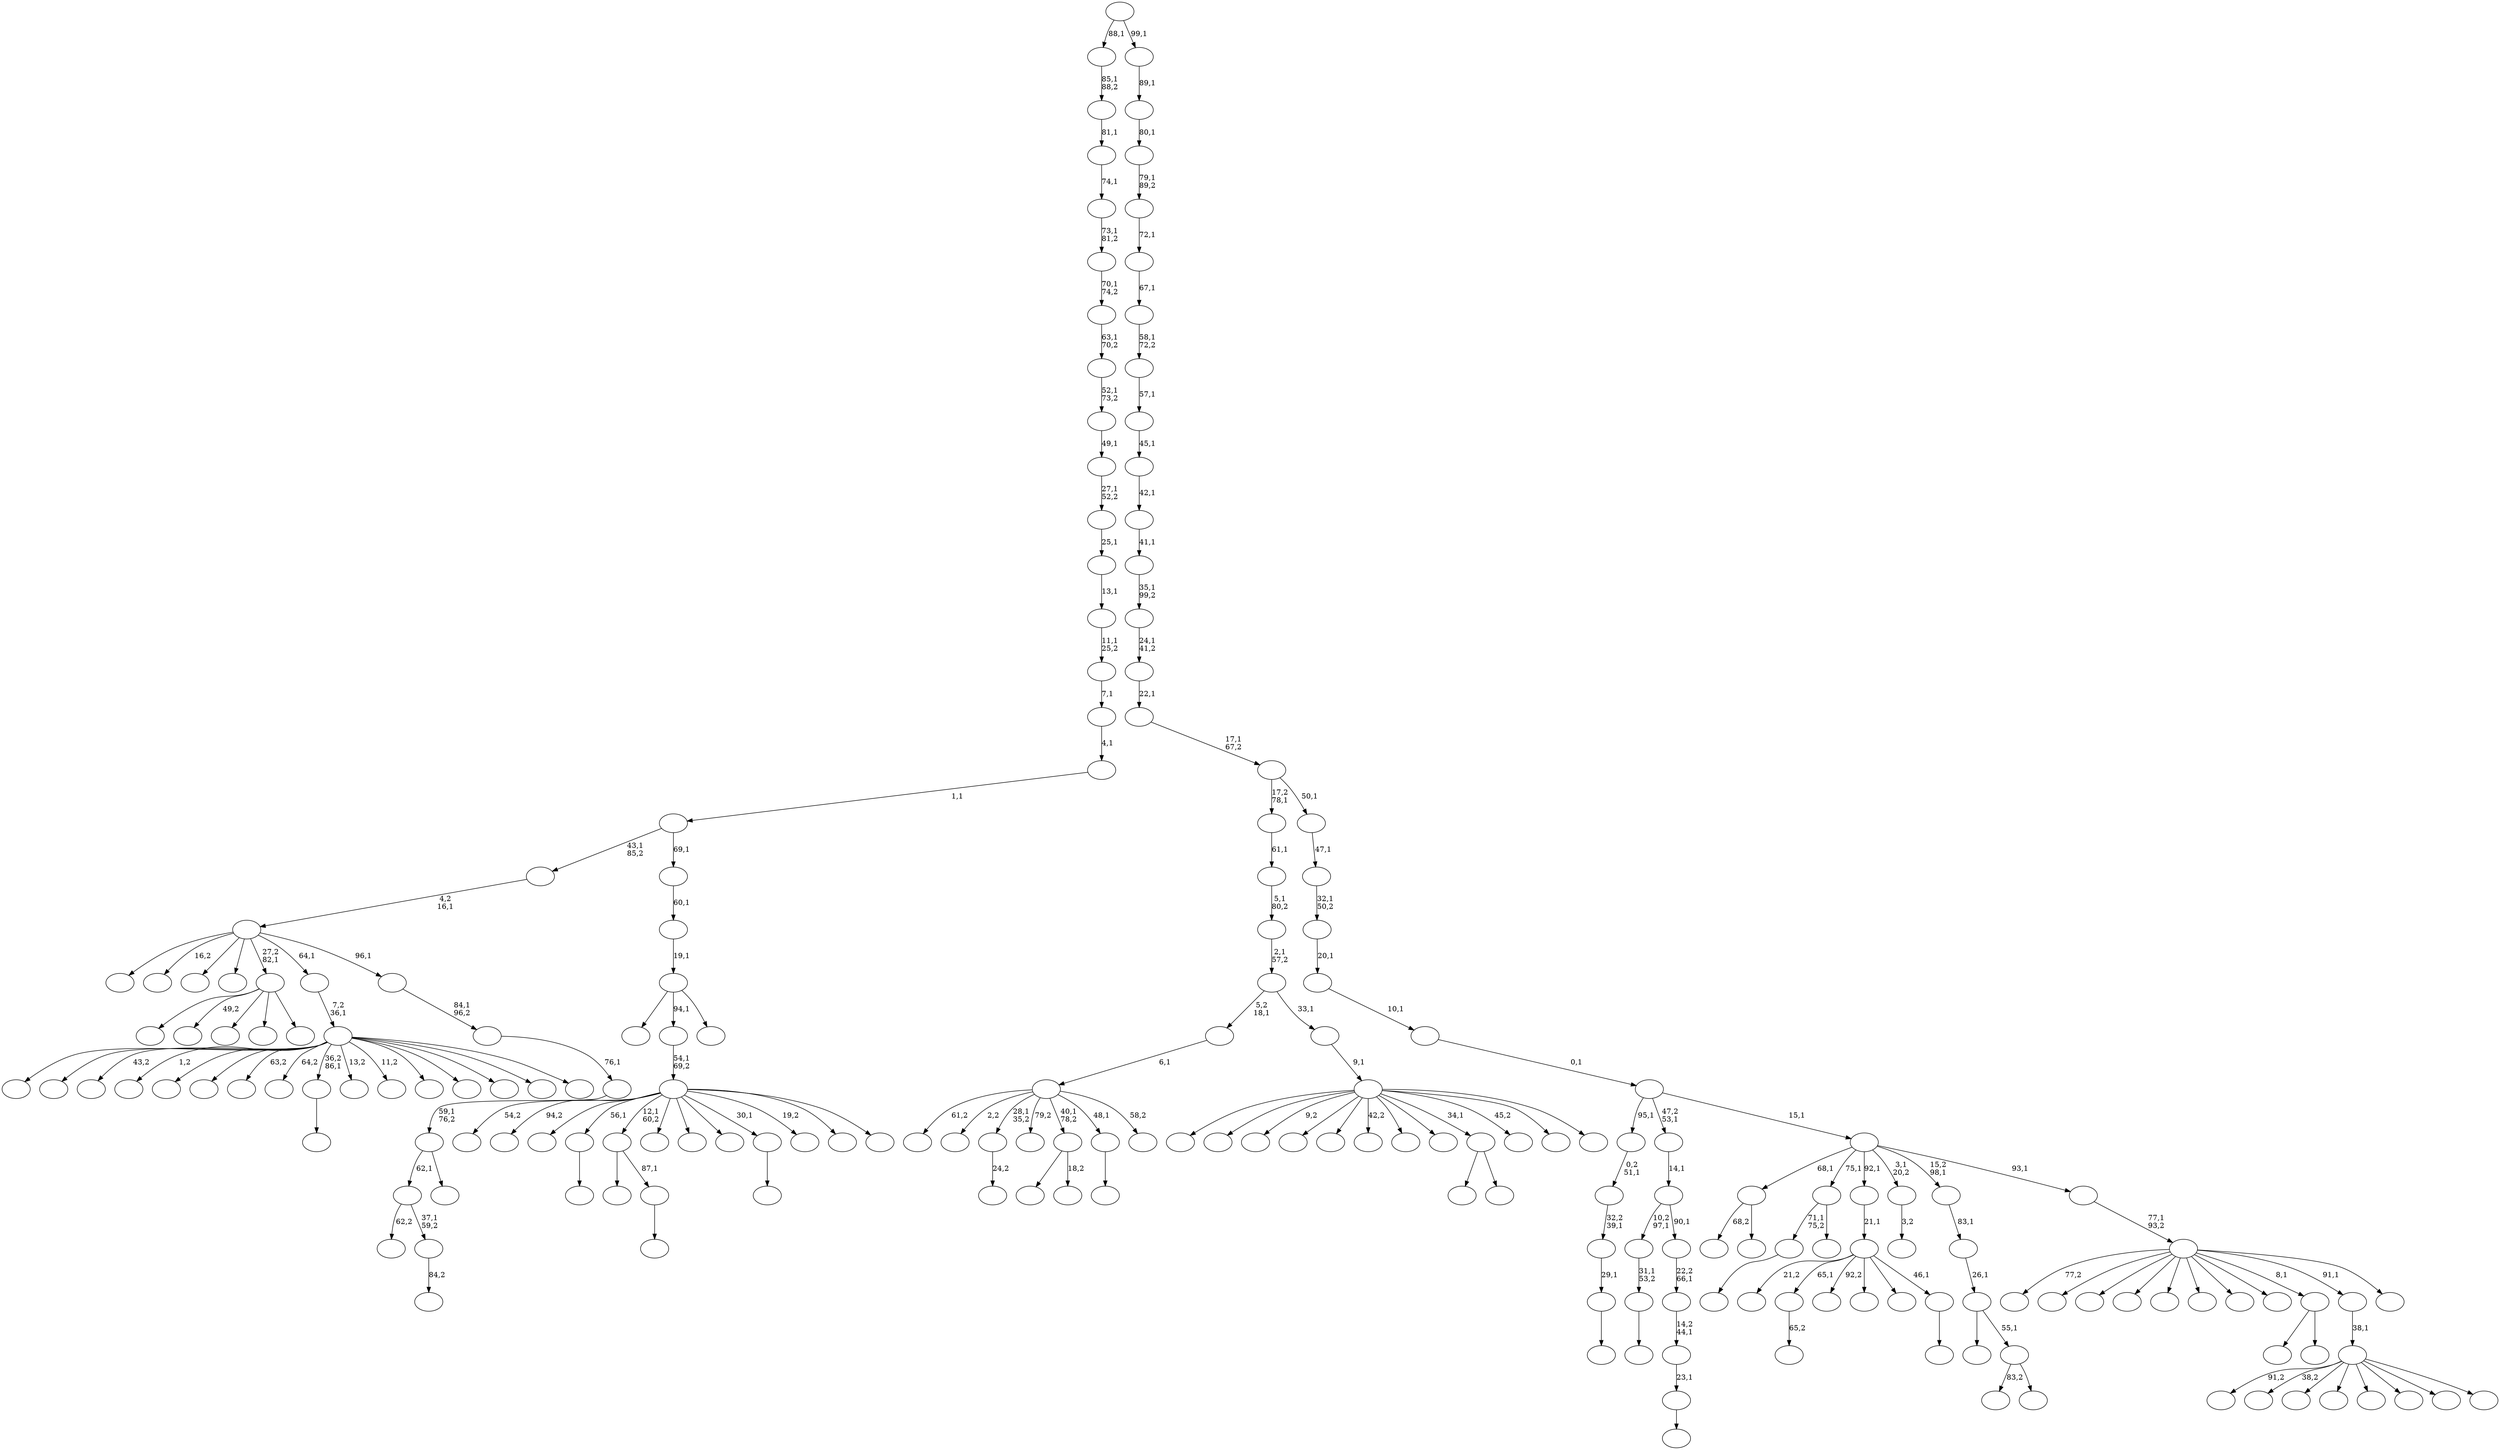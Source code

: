 digraph T {
	200 [label=""]
	199 [label=""]
	198 [label=""]
	197 [label=""]
	196 [label=""]
	195 [label=""]
	194 [label=""]
	193 [label=""]
	192 [label=""]
	191 [label=""]
	190 [label=""]
	189 [label=""]
	188 [label=""]
	187 [label=""]
	186 [label=""]
	185 [label=""]
	184 [label=""]
	183 [label=""]
	182 [label=""]
	181 [label=""]
	180 [label=""]
	179 [label=""]
	178 [label=""]
	177 [label=""]
	176 [label=""]
	175 [label=""]
	174 [label=""]
	173 [label=""]
	172 [label=""]
	171 [label=""]
	170 [label=""]
	169 [label=""]
	168 [label=""]
	167 [label=""]
	166 [label=""]
	165 [label=""]
	164 [label=""]
	163 [label=""]
	162 [label=""]
	161 [label=""]
	160 [label=""]
	159 [label=""]
	158 [label=""]
	157 [label=""]
	156 [label=""]
	155 [label=""]
	154 [label=""]
	153 [label=""]
	152 [label=""]
	151 [label=""]
	150 [label=""]
	149 [label=""]
	148 [label=""]
	147 [label=""]
	146 [label=""]
	145 [label=""]
	144 [label=""]
	143 [label=""]
	142 [label=""]
	141 [label=""]
	140 [label=""]
	139 [label=""]
	138 [label=""]
	137 [label=""]
	136 [label=""]
	135 [label=""]
	134 [label=""]
	133 [label=""]
	132 [label=""]
	131 [label=""]
	130 [label=""]
	129 [label=""]
	128 [label=""]
	127 [label=""]
	126 [label=""]
	125 [label=""]
	124 [label=""]
	123 [label=""]
	122 [label=""]
	121 [label=""]
	120 [label=""]
	119 [label=""]
	118 [label=""]
	117 [label=""]
	116 [label=""]
	115 [label=""]
	114 [label=""]
	113 [label=""]
	112 [label=""]
	111 [label=""]
	110 [label=""]
	109 [label=""]
	108 [label=""]
	107 [label=""]
	106 [label=""]
	105 [label=""]
	104 [label=""]
	103 [label=""]
	102 [label=""]
	101 [label=""]
	100 [label=""]
	99 [label=""]
	98 [label=""]
	97 [label=""]
	96 [label=""]
	95 [label=""]
	94 [label=""]
	93 [label=""]
	92 [label=""]
	91 [label=""]
	90 [label=""]
	89 [label=""]
	88 [label=""]
	87 [label=""]
	86 [label=""]
	85 [label=""]
	84 [label=""]
	83 [label=""]
	82 [label=""]
	81 [label=""]
	80 [label=""]
	79 [label=""]
	78 [label=""]
	77 [label=""]
	76 [label=""]
	75 [label=""]
	74 [label=""]
	73 [label=""]
	72 [label=""]
	71 [label=""]
	70 [label=""]
	69 [label=""]
	68 [label=""]
	67 [label=""]
	66 [label=""]
	65 [label=""]
	64 [label=""]
	63 [label=""]
	62 [label=""]
	61 [label=""]
	60 [label=""]
	59 [label=""]
	58 [label=""]
	57 [label=""]
	56 [label=""]
	55 [label=""]
	54 [label=""]
	53 [label=""]
	52 [label=""]
	51 [label=""]
	50 [label=""]
	49 [label=""]
	48 [label=""]
	47 [label=""]
	46 [label=""]
	45 [label=""]
	44 [label=""]
	43 [label=""]
	42 [label=""]
	41 [label=""]
	40 [label=""]
	39 [label=""]
	38 [label=""]
	37 [label=""]
	36 [label=""]
	35 [label=""]
	34 [label=""]
	33 [label=""]
	32 [label=""]
	31 [label=""]
	30 [label=""]
	29 [label=""]
	28 [label=""]
	27 [label=""]
	26 [label=""]
	25 [label=""]
	24 [label=""]
	23 [label=""]
	22 [label=""]
	21 [label=""]
	20 [label=""]
	19 [label=""]
	18 [label=""]
	17 [label=""]
	16 [label=""]
	15 [label=""]
	14 [label=""]
	13 [label=""]
	12 [label=""]
	11 [label=""]
	10 [label=""]
	9 [label=""]
	8 [label=""]
	7 [label=""]
	6 [label=""]
	5 [label=""]
	4 [label=""]
	3 [label=""]
	2 [label=""]
	1 [label=""]
	0 [label=""]
	182 -> 183 [label=""]
	181 -> 182 [label="29,1"]
	180 -> 181 [label="32,2\n39,1"]
	179 -> 180 [label="0,2\n51,1"]
	177 -> 178 [label="24,2"]
	175 -> 176 [label=""]
	173 -> 174 [label="84,2"]
	172 -> 198 [label="62,2"]
	172 -> 173 [label="37,1\n59,2"]
	163 -> 168 [label="68,2"]
	163 -> 164 [label=""]
	156 -> 157 [label=""]
	153 -> 175 [label="71,1\n75,2"]
	153 -> 154 [label=""]
	147 -> 148 [label="65,2"]
	145 -> 146 [label=""]
	144 -> 155 [label=""]
	144 -> 145 [label="87,1"]
	140 -> 141 [label=""]
	139 -> 140 [label="31,1\n53,2"]
	137 -> 138 [label=""]
	136 -> 137 [label="23,1"]
	135 -> 136 [label="14,2\n44,1"]
	134 -> 135 [label="22,2\n66,1"]
	133 -> 139 [label="10,2\n97,1"]
	133 -> 134 [label="90,1"]
	132 -> 133 [label="14,1"]
	122 -> 123 [label=""]
	115 -> 121 [label=""]
	115 -> 116 [label="18,2"]
	110 -> 111 [label=""]
	100 -> 101 [label=""]
	99 -> 187 [label="21,2"]
	99 -> 147 [label="65,1"]
	99 -> 127 [label="92,2"]
	99 -> 124 [label=""]
	99 -> 108 [label=""]
	99 -> 100 [label="46,1"]
	98 -> 99 [label="21,1"]
	95 -> 96 [label="3,2"]
	87 -> 88 [label=""]
	84 -> 165 [label=""]
	84 -> 160 [label="49,2"]
	84 -> 97 [label=""]
	84 -> 92 [label=""]
	84 -> 85 [label=""]
	82 -> 200 [label=""]
	82 -> 194 [label=""]
	82 -> 191 [label="43,2"]
	82 -> 189 [label="1,2"]
	82 -> 185 [label=""]
	82 -> 149 [label=""]
	82 -> 131 [label="63,2"]
	82 -> 130 [label="64,2"]
	82 -> 122 [label="36,2\n86,1"]
	82 -> 117 [label="13,2"]
	82 -> 109 [label="11,2"]
	82 -> 105 [label=""]
	82 -> 93 [label=""]
	82 -> 90 [label=""]
	82 -> 89 [label=""]
	82 -> 83 [label=""]
	81 -> 82 [label="7,2\n36,1"]
	79 -> 197 [label="61,2"]
	79 -> 184 [label="2,2"]
	79 -> 177 [label="28,1\n35,2"]
	79 -> 166 [label="79,2"]
	79 -> 115 [label="40,1\n78,2"]
	79 -> 87 [label="48,1"]
	79 -> 80 [label="58,2"]
	78 -> 79 [label="6,1"]
	76 -> 114 [label=""]
	76 -> 77 [label=""]
	74 -> 188 [label="54,2"]
	74 -> 167 [label="94,2"]
	74 -> 162 [label=""]
	74 -> 156 [label="56,1"]
	74 -> 144 [label="12,1\n60,2"]
	74 -> 126 [label=""]
	74 -> 113 [label=""]
	74 -> 112 [label=""]
	74 -> 110 [label="30,1"]
	74 -> 107 [label="19,2"]
	74 -> 94 [label=""]
	74 -> 75 [label=""]
	73 -> 74 [label="54,1\n69,2"]
	71 -> 125 [label="83,2"]
	71 -> 72 [label=""]
	70 -> 190 [label=""]
	70 -> 71 [label="55,1"]
	69 -> 70 [label="26,1"]
	68 -> 69 [label="83,1"]
	65 -> 172 [label="62,1"]
	65 -> 66 [label=""]
	64 -> 65 [label="59,1\n76,2"]
	63 -> 64 [label="76,1"]
	62 -> 63 [label="84,1\n96,2"]
	61 -> 161 [label=""]
	61 -> 143 [label="16,2"]
	61 -> 119 [label=""]
	61 -> 104 [label=""]
	61 -> 84 [label="27,2\n82,1"]
	61 -> 81 [label="64,1"]
	61 -> 62 [label="96,1"]
	60 -> 61 [label="4,2\n16,1"]
	57 -> 193 [label=""]
	57 -> 73 [label="94,1"]
	57 -> 58 [label=""]
	56 -> 57 [label="19,1"]
	55 -> 56 [label="60,1"]
	54 -> 60 [label="43,1\n85,2"]
	54 -> 55 [label="69,1"]
	53 -> 54 [label="1,1"]
	52 -> 53 [label="4,1"]
	51 -> 52 [label="7,1"]
	50 -> 51 [label="11,1\n25,2"]
	49 -> 50 [label="13,1"]
	48 -> 49 [label="25,1"]
	47 -> 48 [label="27,1\n52,2"]
	46 -> 47 [label="49,1"]
	45 -> 46 [label="52,1\n73,2"]
	44 -> 45 [label="63,1\n70,2"]
	43 -> 44 [label="70,1\n74,2"]
	42 -> 43 [label="73,1\n81,2"]
	41 -> 42 [label="74,1"]
	40 -> 41 [label="81,1"]
	39 -> 40 [label="85,1\n88,2"]
	37 -> 158 [label=""]
	37 -> 38 [label=""]
	34 -> 199 [label=""]
	34 -> 169 [label=""]
	34 -> 152 [label="9,2"]
	34 -> 150 [label=""]
	34 -> 142 [label=""]
	34 -> 128 [label="42,2"]
	34 -> 120 [label=""]
	34 -> 102 [label=""]
	34 -> 76 [label="34,1"]
	34 -> 67 [label="45,2"]
	34 -> 59 [label=""]
	34 -> 35 [label=""]
	33 -> 34 [label="9,1"]
	32 -> 78 [label="5,2\n18,1"]
	32 -> 33 [label="33,1"]
	31 -> 32 [label="2,1\n57,2"]
	30 -> 31 [label="5,1\n80,2"]
	29 -> 30 [label="61,1"]
	27 -> 186 [label="91,2"]
	27 -> 171 [label="38,2"]
	27 -> 170 [label=""]
	27 -> 129 [label=""]
	27 -> 106 [label=""]
	27 -> 103 [label=""]
	27 -> 36 [label=""]
	27 -> 28 [label=""]
	26 -> 27 [label="38,1"]
	24 -> 196 [label="77,2"]
	24 -> 195 [label=""]
	24 -> 192 [label=""]
	24 -> 159 [label=""]
	24 -> 151 [label=""]
	24 -> 118 [label=""]
	24 -> 91 [label=""]
	24 -> 86 [label=""]
	24 -> 37 [label="8,1"]
	24 -> 26 [label="91,1"]
	24 -> 25 [label=""]
	23 -> 24 [label="77,1\n93,2"]
	22 -> 163 [label="68,1"]
	22 -> 153 [label="75,1"]
	22 -> 98 [label="92,1"]
	22 -> 95 [label="3,1\n20,2"]
	22 -> 68 [label="15,2\n98,1"]
	22 -> 23 [label="93,1"]
	21 -> 179 [label="95,1"]
	21 -> 132 [label="47,2\n53,1"]
	21 -> 22 [label="15,1"]
	20 -> 21 [label="0,1"]
	19 -> 20 [label="10,1"]
	18 -> 19 [label="20,1"]
	17 -> 18 [label="32,1\n50,2"]
	16 -> 17 [label="47,1"]
	15 -> 29 [label="17,2\n78,1"]
	15 -> 16 [label="50,1"]
	14 -> 15 [label="17,1\n67,2"]
	13 -> 14 [label="22,1"]
	12 -> 13 [label="24,1\n41,2"]
	11 -> 12 [label="35,1\n99,2"]
	10 -> 11 [label="41,1"]
	9 -> 10 [label="42,1"]
	8 -> 9 [label="45,1"]
	7 -> 8 [label="57,1"]
	6 -> 7 [label="58,1\n72,2"]
	5 -> 6 [label="67,1"]
	4 -> 5 [label="72,1"]
	3 -> 4 [label="79,1\n89,2"]
	2 -> 3 [label="80,1"]
	1 -> 2 [label="89,1"]
	0 -> 39 [label="88,1"]
	0 -> 1 [label="99,1"]
}
